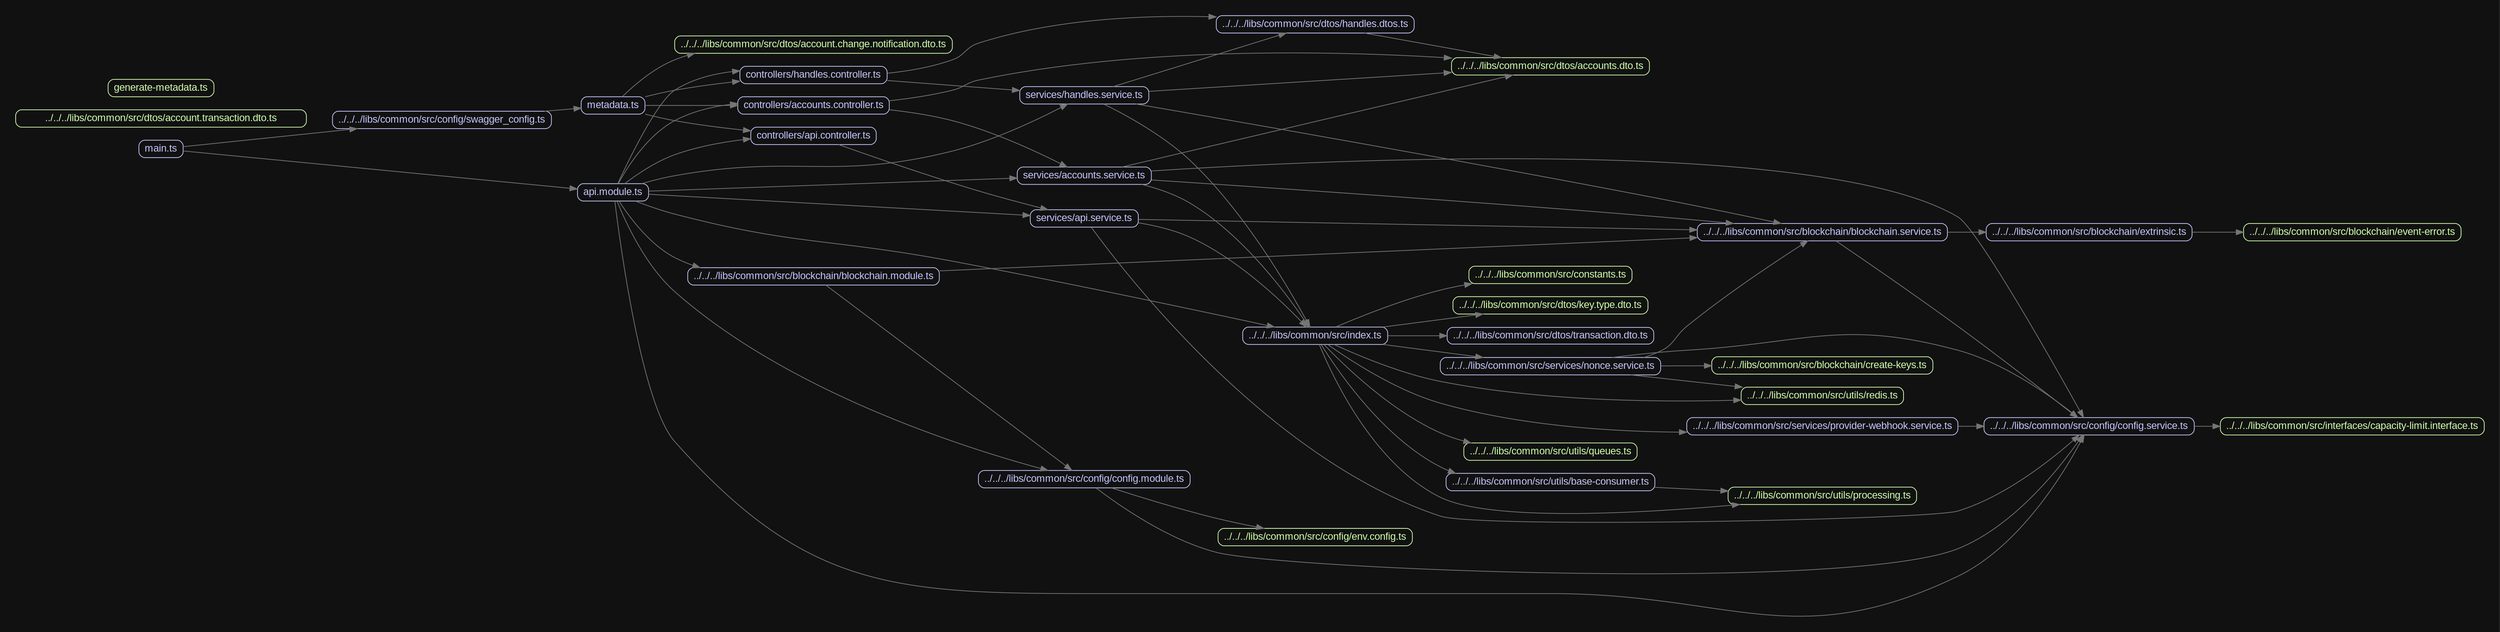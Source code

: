 digraph G {
	graph [bb="0,0,3239.5,839.77",
		bgcolor="#111111",
		layout=dot,
		overlap=false,
		pad=0.3,
		rankdir=LR
	];
	node [color="#c6c5fe",
		fontcolor="#c6c5fe",
		fontname=Arial,
		fontsize="14px",
		height=0,
		label="\N",
		shape=box,
		style=rounded
	];
	edge [color="#757575"];
	"../../../libs/common/src/blockchain/blockchain.module.ts"	[height=0.32986,
		pos="842,479.89",
		width=4.816];
	"../../../libs/common/src/blockchain/blockchain.service.ts"	[height=0.32986,
		pos="2328.4,540.89",
		width=4.7847];
	"../../../libs/common/src/blockchain/blockchain.module.ts" -> "../../../libs/common/src/blockchain/blockchain.service.ts"	[pos="e,2155.8,533.84 1015.8,486.99 1298.1,498.6 1855.6,521.5 2144.3,533.37"];
	"../../../libs/common/src/config/config.module.ts"	[height=0.32986,
		pos="1214.6,199.89",
		width=4.0451];
	"../../../libs/common/src/blockchain/blockchain.module.ts" -> "../../../libs/common/src/config/config.module.ts"	[pos="e,1197.3,212.19 858.93,467.86 916.89,424.07 1116.9,272.96 1188.2,219.12"];
	"../../../libs/common/src/blockchain/extrinsic.ts"	[height=0.32986,
		pos="2695.8,540.89",
		width=3.941];
	"../../../libs/common/src/blockchain/blockchain.service.ts" -> "../../../libs/common/src/blockchain/extrinsic.ts"	[pos="e,2553.6,540.89 2501.1,540.89 2514.8,540.89 2528.7,540.89 2542.3,540.89"];
	"../../../libs/common/src/config/config.service.ts"	[height=0.32986,
		pos="2695.8,272.89",
		width=4.0139];
	"../../../libs/common/src/blockchain/blockchain.service.ts" -> "../../../libs/common/src/config/config.service.ts"	[pos="e,2679.6,284.94 2347.5,528.61 2381,505.85 2454.6,455.38 2515.2,410.89 2571.7,369.45 2636.6,318.82 2670.8,291.88"];
	"../../../libs/common/src/config/config.module.ts" -> "../../../libs/common/src/config/config.service.ts"	[pos="e,2686.9,260.78 1230.9,187.73 1260.6,164.91 1329.1,116.38 1396.2,98.893 1500.2,71.814 2314.2,23.462 2515.2,103.89 2591.1,134.25 \
2653.7,213.34 2680.6,251.58"];
	"../../../libs/common/src/config/env.config.ts"	[color="#cfffac",
		fontcolor="#cfffac",
		height=0.32986,
		pos="1532.5,119.89",
		width=3.7118];
	"../../../libs/common/src/config/config.module.ts" -> "../../../libs/common/src/config/env.config.ts"	[pos="e,1460,132.25 1252.7,187.62 1289,175.88 1346,158.2 1396.2,145.89 1413.1,141.76 1431.3,137.88 1448.7,134.45"];
	"../../../libs/common/src/blockchain/event-error.ts"	[color="#cfffac",
		fontcolor="#cfffac",
		height=0.32986,
		pos="3057.9,540.89",
		width=4.1597];
	"../../../libs/common/src/blockchain/extrinsic.ts" -> "../../../libs/common/src/blockchain/event-error.ts"	[pos="e,2907.7,540.89 2838,540.89 2857.2,540.89 2876.9,540.89 2896.3,540.89"];
	"../../../libs/common/src/interfaces/capacity-limit.interface.ts"	[color="#cfffac",
		fontcolor="#cfffac",
		height=0.32986,
		pos="3057.9,272.89",
		width=5.0451];
	"../../../libs/common/src/config/config.service.ts" -> "../../../libs/common/src/interfaces/capacity-limit.interface.ts"	[pos="e,2876,272.89 2840.6,272.89 2848.6,272.89 2856.6,272.89 2864.6,272.89"];
	"../../../libs/common/src/blockchain/create-keys.ts"	[color="#cfffac",
		fontcolor="#cfffac",
		height=0.32986,
		pos="2328.4,356.89",
		width=4.2222];
	"../../../libs/common/src/config/swagger_config.ts"	[height=0.32986,
		pos="331.5,695.89",
		width=4.1806];
	"metadata.ts"	[height=0.32986,
		pos="566.5,715.89",
		width=1.2118];
	"../../../libs/common/src/config/swagger_config.ts" -> "metadata.ts"	[pos="e,522.45,712.2 476.42,708.25 488.62,709.29 500.4,710.31 511.18,711.23"];
	"../../../libs/common/src/dtos/account.change.notification.dto.ts"	[color="#cfffac",
		fontcolor="#cfffac",
		height=0.32986,
		pos="842,799.89",
		width=5.3056];
	"metadata.ts" -> "../../../libs/common/src/dtos/account.change.notification.dto.ts"	[pos="e,677.38,787.62 579.19,728.07 594.26,742.88 621.97,767.36 651,778.89 656.04,780.89 661.2,782.73 666.46,784.4"];
	"controllers/accounts.controller.ts"	[height=0.32986,
		pos="842,715.89",
		width=2.8993];
	"metadata.ts" -> "controllers/accounts.controller.ts"	[pos="e,737.14,715.89 610.54,715.89 641.54,715.89 684.94,715.89 725.72,715.89"];
	"controllers/api.controller.ts"	[height=0.32986,
		pos="842,673.89",
		width=2.3993];
	"metadata.ts" -> "controllers/api.controller.ts"	[pos="e,755.52,680.84 610.59,703.86 623.51,700.58 637.76,697.28 651,694.89 681.12,689.47 714.19,685.23 744.19,682.02"];
	"controllers/handles.controller.ts"	[height=0.32986,
		pos="842,757.89",
		width=2.8056];
	"metadata.ts" -> "controllers/handles.controller.ts"	[pos="e,740.54,749.37 610.59,727.92 623.51,731.2 637.76,734.51 651,736.89 676.18,741.43 703.42,745.14 729.21,748.11"];
	"../../../libs/common/src/constants.ts"	[color="#cfffac",
		fontcolor="#cfffac",
		height=0.32986,
		pos="1905.1,481.89",
		width=3.1181];
	"../../../libs/common/src/dtos/account.transaction.dto.ts"	[color="#cfffac",
		fontcolor="#cfffac",
		height=0.32986,
		pos="1905.1,439.89",
		width=5.566];
	"../../../libs/common/src/dtos/accounts.dto.ts"	[color="#cfffac",
		fontcolor="#cfffac",
		height=0.32986,
		pos="1905.1,769.89",
		width=3.7847];
	"../../../libs/common/src/dtos/handles.dtos.ts"	[height=0.32986,
		pos="1532.5,827.89",
		width=3.7847];
	"../../../libs/common/src/dtos/handles.dtos.ts" -> "../../../libs/common/src/dtos/accounts.dto.ts"	[pos="e,1825.2,782.25 1612.6,815.52 1671.6,806.28 1752.4,793.64 1813.9,784.01"];
	"../../../libs/common/src/dtos/key.type.dto.ts"	[color="#cfffac",
		fontcolor="#cfffac",
		height=0.32986,
		pos="1905.1,397.89",
		width=3.7222];
	"../../../libs/common/src/index.ts"	[height=0.32986,
		pos="1532.5,397.89",
		width=2.7639];
	"../../../libs/common/src/index.ts" -> "../../../libs/common/src/constants.ts"	[pos="e,1792.6,475.06 1560.4,410.18 1593.6,424.77 1652.1,448.65 1704.8,460.89 1729.3,466.6 1755.8,470.76 1781.3,473.79"];
	"../../../libs/common/src/index.ts" -> "../../../libs/common/src/dtos/transaction.dto.ts"	[pos="e,1783.6,427.54 1631.7,410.23 1655.6,413.15 1681.1,416.2 1704.8,418.89 1726.6,421.38 1749.7,423.92 1772.3,426.33"];
	"../../../libs/common/src/index.ts" -> "../../../libs/common/src/dtos/key.type.dto.ts"	[pos="e,1770.7,397.89 1632.3,397.89 1671.3,397.89 1716.9,397.89 1759.4,397.89"];
	"../../../libs/common/src/services/nonce.service.ts"	[height=0.32986,
		pos="1905.1,355.89",
		width=4.2118];
	"../../../libs/common/src/index.ts" -> "../../../libs/common/src/services/nonce.service.ts"	[pos="e,1783.6,368.25 1631.7,385.56 1655.6,382.64 1681.1,379.59 1704.8,376.89 1726.6,374.41 1749.7,371.87 1772.3,369.46"];
	"../../../libs/common/src/services/provider-webhook.service.ts"	[height=0.32986,
		pos="2328.4,272.89",
		width=5.191];
	"../../../libs/common/src/index.ts" -> "../../../libs/common/src/services/provider-webhook.service.ts"	[pos="e,2141.3,271.75 1548.9,385.8 1577.6,364.05 1642,318.94 1704.8,300.89 1781.8,278.73 1978.2,272.84 2130,271.81"];
	"../../../libs/common/src/utils/base-consumer.ts"	[height=0.32986,
		pos="1905.1,195.89",
		width=3.9931];
	"../../../libs/common/src/index.ts" -> "../../../libs/common/src/utils/base-consumer.ts"	[pos="e,1760.9,198.56 1540.5,385.88 1560.8,352.24 1623.7,256.95 1704.8,216.89 1718.9,209.91 1734.3,204.74 1750,200.96"];
	"../../../libs/common/src/utils/processing.ts"	[color="#cfffac",
		fontcolor="#cfffac",
		height=0.32986,
		pos="2328.4,176.89",
		width=3.6076];
	"../../../libs/common/src/index.ts" -> "../../../libs/common/src/utils/processing.ts"	[pos="e,2212.6,164.54 1538.2,385.58 1554.3,345.88 1611.1,221.08 1704.8,174.89 1788.9,133.41 2045.2,149.11 2201.5,163.51"];
	"../../../libs/common/src/utils/queues.ts"	[color="#cfffac",
		fontcolor="#cfffac",
		height=0.32986,
		pos="1905.1,237.89",
		width=3.316];
	"../../../libs/common/src/index.ts" -> "../../../libs/common/src/utils/queues.ts"	[pos="e,1785.4,242.86 1544.5,385.65 1569.8,358.45 1635.1,293.07 1704.8,263.89 1726.4,254.81 1750.5,248.7 1774.2,244.64"];
	"../../../libs/common/src/utils/redis.ts"	[color="#cfffac",
		fontcolor="#cfffac",
		height=0.32986,
		pos="2328.4,314.89",
		width=3.1076];
	"../../../libs/common/src/index.ts" -> "../../../libs/common/src/utils/redis.ts"	[pos="e,2216.2,307.86 1558.9,385.62 1591.7,370.46 1651,345.37 1704.8,334.89 1875.9,301.56 2078.5,302.28 2205,307.39"];
	"../../../libs/common/src/services/nonce.service.ts" -> "../../../libs/common/src/blockchain/blockchain.service.ts"	[pos="e,2308,528.67 2057,361.14 2073.8,364.82 2090.3,369.92 2105.5,376.89 2125.5,386.09 2124.4,396.99 2141.5,410.89 2194.6,454.16 2261.4,\
498.65 2298.7,522.73"];
	"../../../libs/common/src/services/nonce.service.ts" -> "../../../libs/common/src/config/config.service.ts"	[pos="e,2680.2,285.16 2022.4,368.26 2172.6,382.83 2425.6,402.18 2515.2,377.89 2576.8,361.22 2638.8,317.59 2671.4,292.13"];
	"../../../libs/common/src/services/nonce.service.ts" -> "../../../libs/common/src/blockchain/create-keys.ts"	[pos="e,2176.1,356.53 2057,356.25 2092,356.33 2129.3,356.42 2164.7,356.51"];
	"../../../libs/common/src/services/nonce.service.ts" -> "../../../libs/common/src/utils/redis.ts"	[pos="e,2216,325.73 2033.1,343.54 2087.5,338.24 2150.8,332.08 2204.7,326.84"];
	"../../../libs/common/src/services/provider-webhook.service.ts" -> "../../../libs/common/src/config/config.service.ts"	[pos="e,2550.9,272.89 2515.5,272.89 2523.6,272.89 2531.7,272.89 2539.7,272.89"];
	"../../../libs/common/src/utils/base-consumer.ts" -> "../../../libs/common/src/utils/processing.ts"	[pos="e,2198,182.73 2049.3,189.43 2093.7,187.43 2142.4,185.23 2186.6,183.24"];
	"api.module.ts"	[height=0.32986,
		pos="566.5,595.89",
		width=1.3472];
	"api.module.ts" -> "../../../libs/common/src/blockchain/blockchain.module.ts"	[pos="e,684.78,492.25 574.72,583.81 587.38,563.83 615.64,524.28 651,505.89 658.31,502.09 665.98,498.78 673.88,495.91"];
	"api.module.ts" -> "../../../libs/common/src/config/config.module.ts"	[pos="e,1163.8,212.16 572.07,583.63 582.38,557.46 609.81,495.57 651,458.89 804.35,322.36 1041.9,245.41 1152.8,215.12"];
	"api.module.ts" -> "../../../libs/common/src/config/config.service.ts"	[pos="e,2689.3,260.76 568.95,583.52 575.65,528.14 605.31,303.37 651,251.89 828.16,52.263 946.72,41.893 1213.6,41.893 1213.6,41.893 1213.6,\
41.893 1906.1,41.893 2176.9,41.893 2271.5,-61.147 2515.2,56.893 2601.8,98.812 2661.5,204.36 2684.4,250.6"];
	"api.module.ts" -> "../../../libs/common/src/index.ts"	[pos="e,1475.2,410.2 597.63,583.61 613.33,577.59 632.97,570.63 651,565.89 817.57,522.16 863.76,532.77 1033,500.89 1187.6,471.78 1368.2,\
433.35 1463.9,412.64"];
	"api.module.ts" -> "controllers/accounts.controller.ts"	[pos="e,737.19,718.49 573.77,608.23 585.57,629.99 613.31,674.78 651,694.89 673.7,707 700.08,713.71 725.82,717.16"];
	"api.module.ts" -> "controllers/api.controller.ts"	[pos="e,755.46,669.87 582.78,608.2 598.78,620.4 625.14,638.56 651,647.89 680.42,658.52 713.84,664.84 744.36,668.6"];
	"api.module.ts" -> "controllers/handles.controller.ts"	[pos="e,740.53,763.63 572.99,608.11 587.31,639.39 626.38,721 651,736.89 674.04,751.76 701.99,759.22 729.3,762.5"];
	"services/accounts.service.ts"	[height=0.32986,
		pos="1214.6,618.89",
		width=2.5556];
	"api.module.ts" -> "services/accounts.service.ts"	[pos="e,1122.3,615.64 615.27,597.59 719.52,601.3 969.4,610.2 1111.1,615.24"];
	"services/api.service.ts"	[height=0.32986,
		pos="1214.6,559.89",
		width=2.0556];
	"api.module.ts" -> "services/api.service.ts"	[pos="e,1140.4,563.97 615.27,593.23 724.1,587.17 991.64,572.26 1129.1,564.6"];
	"services/handles.service.ts"	[height=0.32986,
		pos="1214.6,729.89",
		width=2.4618];
	"api.module.ts" -> "services/handles.service.ts"	[pos="e,1191.3,717.66 606.67,608.25 620.54,612.21 636.35,616.25 651,618.89 818.73,649.2 867.68,611.41 1033,652.89 1087.1,666.47 1145.8,\
694.13 1181.1,712.34"];
	"controllers/accounts.controller.ts" -> "../../../libs/common/src/dtos/accounts.dto.ts"	[pos="e,1768.7,781.52 946.41,722.38 974.74,725.49 1005.3,730.1 1033,736.89 1049.7,740.98 1052.2,747.44 1069,750.89 1306.1,799.52 1589.1,\
792.81 1757.3,782.26"];
	"controllers/accounts.controller.ts" -> "services/accounts.service.ts"	[pos="e,1190.4,631.23 946.54,709.9 974.87,706.79 1005.4,702.07 1033,694.89 1086.4,681.02 1144.7,654.21 1180.2,636.43"];
	"controllers/api.controller.ts" -> "services/api.service.ts"	[pos="e,1163.2,572.25 877.23,661.58 921.3,645.91 1000.4,618.42 1069,597.89 1096.1,589.79 1126.3,581.71 1152.1,575.09"];
	"controllers/handles.controller.ts" -> "../../../libs/common/src/dtos/handles.dtos.ts"	[pos="e,1395.9,838.11 943.04,760.34 972.64,763.34 1004.7,768.9 1033,778.89 1050.9,785.21 1050.9,796.06 1069,801.89 1170.8,834.78 1291.8,\
840.5 1384.4,838.41"];
	"controllers/handles.controller.ts" -> "services/handles.service.ts"	[pos="e,1125.6,736.55 943.3,750.32 996.32,746.31 1061.2,741.41 1114.1,737.41"];
	"services/accounts.service.ts" -> "../../../libs/common/src/blockchain/blockchain.service.ts"	[pos="e,2203.9,553.25 1307,613.96 1468.3,605.05 1814,585.02 2105.5,561.89 2133.7,559.66 2163.8,556.99 2192.6,554.31"];
	"services/accounts.service.ts" -> "../../../libs/common/src/config/config.service.ts"	[pos="e,2688,285.22 1306.7,625.87 1567.7,644.18 2312.1,684.14 2515.2,561.89 2541.9,545.85 2646.4,360.26 2682.4,295.23"];
	"services/accounts.service.ts" -> "../../../libs/common/src/dtos/accounts.dto.ts"	[pos="e,1848,757.58 1272,631.25 1397.9,658.86 1701.5,725.46 1837,755.16"];
	"services/accounts.service.ts" -> "../../../libs/common/src/index.ts"	[pos="e,1523.9,409.89 1294.6,606.59 1316.9,600.93 1340.4,592.73 1360.2,580.89 1431.6,538.34 1491.8,457.46 1517.8,419.1"];
	"services/api.service.ts" -> "../../../libs/common/src/blockchain/blockchain.service.ts"	[pos="e,2155.8,543.83 1289,558.64 1461.2,555.7 1895.5,548.27 2144.5,544.02"];
	"services/api.service.ts" -> "../../../libs/common/src/config/config.service.ts"	[pos="e,2681.7,260.59 1224.1,547.81 1266.7,488.18 1465.5,224.81 1704.8,144.89 1875.6,87.821 2343.3,102.28 2515.2,155.89 2578.9,175.75 \
2641.5,225.18 2673.2,253.03"];
	"services/api.service.ts" -> "../../../libs/common/src/index.ts"	[pos="e,1520.4,410.08 1289.1,553.82 1312.6,550.03 1338.2,543.88 1360.2,533.89 1423.2,505.43 1483.2,448.68 1512.6,418.26"];
	"services/handles.service.ts" -> "../../../libs/common/src/blockchain/blockchain.service.ts"	[pos="e,2276,553.18 1303.7,717.86 1463.8,695.58 1813.1,645.12 2105.5,589.89 2159.5,579.69 2220.5,566.07 2264.8,555.78"];
	"services/handles.service.ts" -> "../../../libs/common/src/dtos/accounts.dto.ts"	[pos="e,1768.5,762.01 1303.5,735 1417.9,741.64 1619.2,753.34 1757,761.35"];
	"services/handles.service.ts" -> "../../../libs/common/src/dtos/handles.dtos.ts"	[pos="e,1491.7,815.55 1255.3,742.21 1312.5,759.96 1418.2,792.73 1480.9,812.2"];
	"services/handles.service.ts" -> "../../../libs/common/src/index.ts"	[pos="e,1525.1,410.25 1241.8,717.65 1272.5,702.41 1323.9,674.17 1360.2,639.89 1433.6,570.75 1495,465.76 1519.7,420.24"];
	"generate-metadata.ts"	[color="#cfffac",
		fontcolor="#cfffac",
		height=0.32986,
		pos="72.5,697.89",
		width=2.0139];
	"main.ts"	[height=0.32986,
		pos="72.5,655.89",
		width=0.83681];
	"main.ts" -> "../../../libs/common/src/config/swagger_config.ts"	[pos="e,251.03,683.52 102.98,660.48 136.18,665.65 191.76,674.3 239.67,681.76"];
	"main.ts" -> "api.module.ts"	[pos="e,517.63,601.73 102.8,652.32 181.84,642.68 400.59,616 506.51,603.09"];
}
